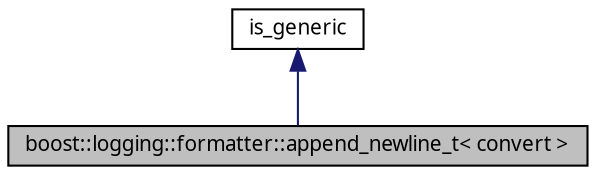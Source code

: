 digraph G
{
  edge [fontname="FreeSans.ttf",fontsize=10,labelfontname="FreeSans.ttf",labelfontsize=10];
  node [fontname="FreeSans.ttf",fontsize=10,shape=record];
  Node1 [label="boost::logging::formatter::append_newline_t\< convert \>",height=0.2,width=0.4,color="black", fillcolor="grey75", style="filled" fontcolor="black"];
  Node2 -> Node1 [dir=back,color="midnightblue",fontsize=10,style="solid",fontname="FreeSans.ttf"];
  Node2 [label="is_generic",height=0.2,width=0.4,color="black", fillcolor="white", style="filled",URL="$structboost_1_1logging_1_1manipulator_1_1is__generic.html",tooltip="Represents a generic manipulator (formatter or destination)."];
}
